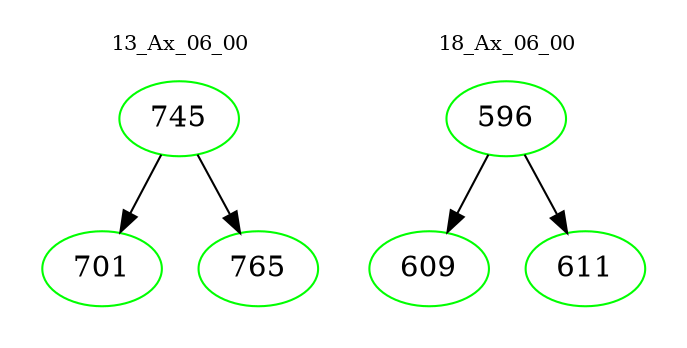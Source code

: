 digraph{
subgraph cluster_0 {
color = white
label = "13_Ax_06_00";
fontsize=10;
T0_745 [label="745", color="green"]
T0_745 -> T0_701 [color="black"]
T0_701 [label="701", color="green"]
T0_745 -> T0_765 [color="black"]
T0_765 [label="765", color="green"]
}
subgraph cluster_1 {
color = white
label = "18_Ax_06_00";
fontsize=10;
T1_596 [label="596", color="green"]
T1_596 -> T1_609 [color="black"]
T1_609 [label="609", color="green"]
T1_596 -> T1_611 [color="black"]
T1_611 [label="611", color="green"]
}
}
